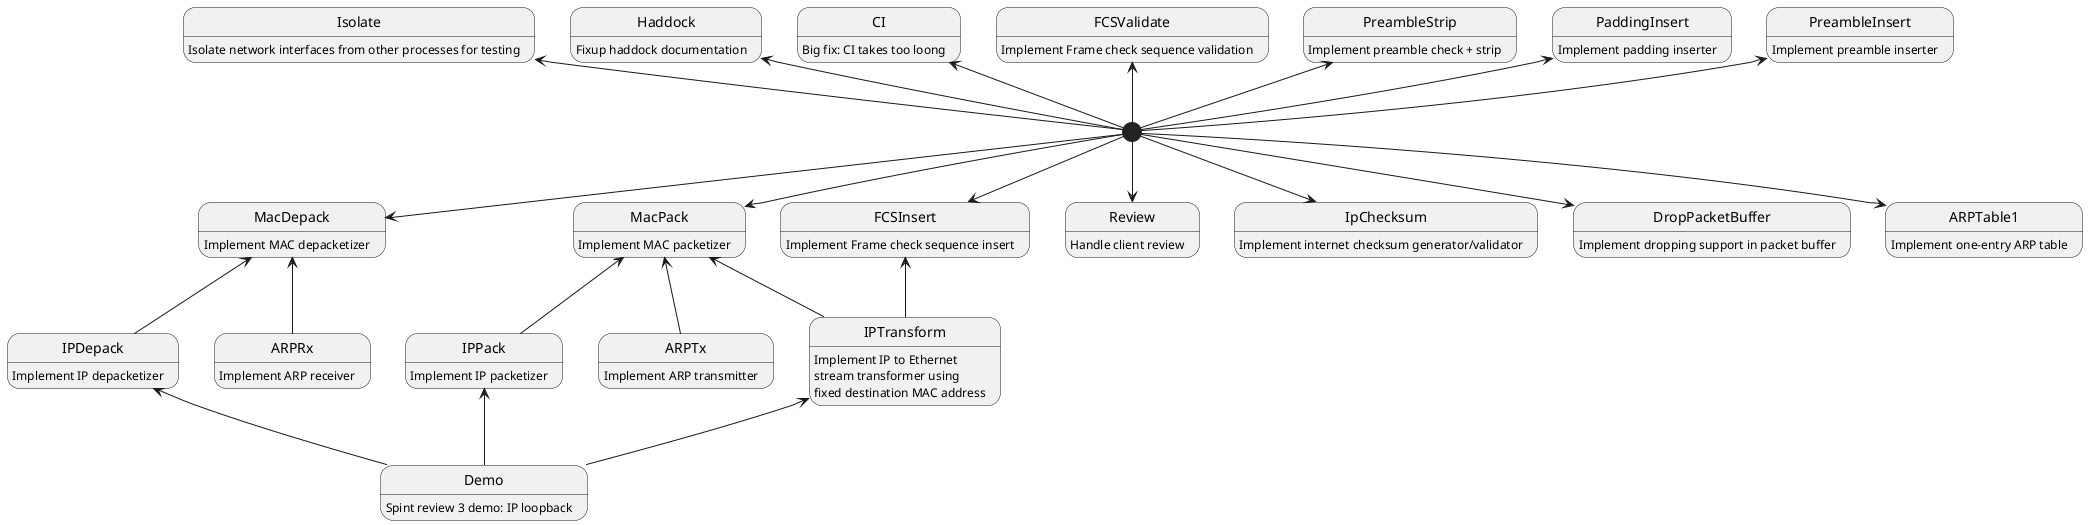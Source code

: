 @startuml
PreambleInsert : Implement preamble inserter
PaddingInsert : Implement padding inserter
PreambleStrip : Implement preamble check + strip
MacDepack : Implement MAC depacketizer
MacPack : Implement MAC packetizer
FCSValidate : Implement Frame check sequence validation
FCSInsert : Implement Frame check sequence insert
Review : Handle client review
CI : Big fix: CI takes too loong
Haddock : Fixup haddock documentation
Isolate : Isolate network interfaces from other processes for testing
IpChecksum : Implement internet checksum generator/validator
DropPacketBuffer : Implement dropping support in packet buffer

IPDepack : Implement IP depacketizer
IPPack : Implement IP packetizer
IPTransform : Implement IP to Ethernet\nstream transformer using\nfixed destination MAC address

ARPRx : Implement ARP receiver
ARPTx : Implement ARP transmitter
ARPTable1 : Implement one-entry ARP table

Demo : Spint review 3 demo: IP loopback

[*] -up-> PreambleInsert
[*] -up-> PaddingInsert
[*] -up-> PreambleStrip
[*] --> MacDepack
[*] --> MacPack
[*] -up-> FCSValidate
[*] --> FCSInsert
[*] --> Review
[*] -up-> CI
[*] -up-> Haddock
[*] -up-> Isolate
[*] --> IpChecksum
[*] --> DropPacketBuffer
[*] --> ARPTable1

IPPack -up-> MacPack
IPDepack -up-> MacDepack
IPTransform -up-> MacPack
IPTransform -up-> FCSInsert

ARPTx -up-> MacPack
ARPRx -up-> MacDepack

Demo -up-> IPTransform
Demo -up-> IPPack
Demo -up-> IPDepack
@enduml2
